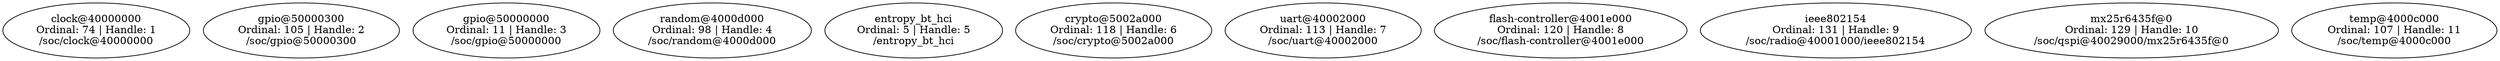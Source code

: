 // /home/kendrik/ncs/nrf/samples/matter/sensor/build/zephyr/zephyr_pre0.elf
digraph "Device dependency graph" {
	74 [label="clock@40000000\nOrdinal: 74 | Handle: 1\n/soc/clock@40000000"]
	105 [label="gpio@50000300\nOrdinal: 105 | Handle: 2\n/soc/gpio@50000300"]
	11 [label="gpio@50000000\nOrdinal: 11 | Handle: 3\n/soc/gpio@50000000"]
	98 [label="random@4000d000\nOrdinal: 98 | Handle: 4\n/soc/random@4000d000"]
	5 [label="entropy_bt_hci\nOrdinal: 5 | Handle: 5\n/entropy_bt_hci"]
	118 [label="crypto@5002a000\nOrdinal: 118 | Handle: 6\n/soc/crypto@5002a000"]
	113 [label="uart@40002000\nOrdinal: 113 | Handle: 7\n/soc/uart@40002000"]
	120 [label="flash-controller@4001e000\nOrdinal: 120 | Handle: 8\n/soc/flash-controller@4001e000"]
	131 [label="ieee802154\nOrdinal: 131 | Handle: 9\n/soc/radio@40001000/ieee802154"]
	129 [label="mx25r6435f@0\nOrdinal: 129 | Handle: 10\n/soc/qspi@40029000/mx25r6435f@0"]
	107 [label="temp@4000c000\nOrdinal: 107 | Handle: 11\n/soc/temp@4000c000"]
}
